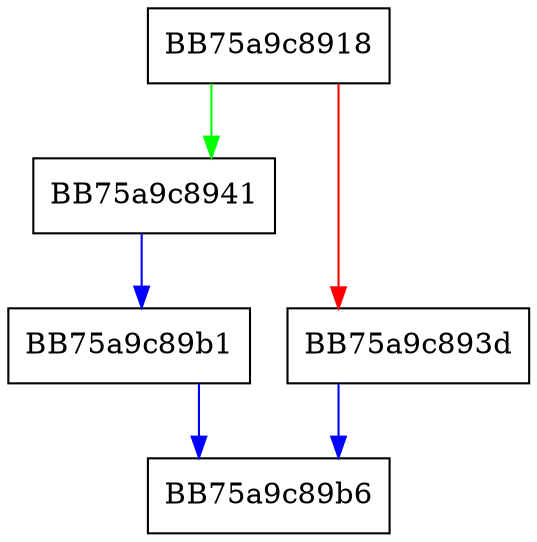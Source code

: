 digraph list_cfi_models {
  node [shape="box"];
  graph [splines=ortho];
  BB75a9c8918 -> BB75a9c8941 [color="green"];
  BB75a9c8918 -> BB75a9c893d [color="red"];
  BB75a9c893d -> BB75a9c89b6 [color="blue"];
  BB75a9c8941 -> BB75a9c89b1 [color="blue"];
  BB75a9c89b1 -> BB75a9c89b6 [color="blue"];
}
